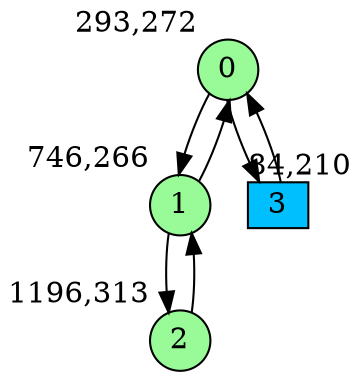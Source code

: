 digraph G {
graph [bgcolor=white]
node [shape=circle, style = filled, fillcolor=white,fixedsize=true, width=0.4, height=0.3 ]
0[xlabel="293,272", pos = "3.26563,0.640625!", fillcolor=palegreen ];
1[xlabel="746,266", pos = "10.3438,0.734375!", fillcolor=palegreen ];
2[xlabel="1196,313", pos = "17.375,0!", fillcolor=palegreen ];
3[xlabel="84,210", pos = "0,1.60938!", fillcolor=deepskyblue, shape=box ];
0->1 ;
0->3 ;
1->0 ;
1->2 ;
2->1 ;
3->0 ;
}
